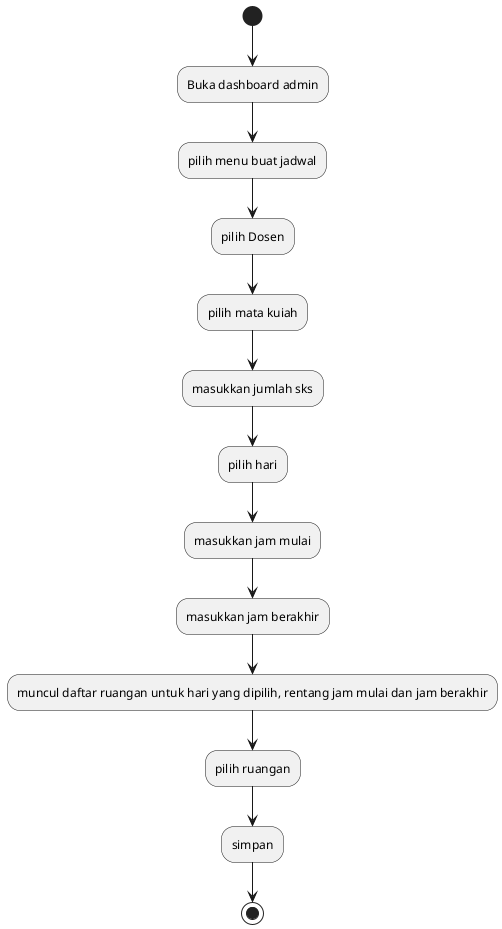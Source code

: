 @startuml buat_jadwal

(*) --> Buka dashboard admin
--> pilih menu buat jadwal
--> pilih Dosen
--> pilih mata kuiah
--> masukkan jumlah sks
--> pilih hari
--> masukkan jam mulai
--> masukkan jam berakhir
--> muncul daftar ruangan untuk hari yang dipilih, rentang jam mulai dan jam berakhir
--> pilih ruangan
' if "ruangan sudah terisi?" then
'     --> [terisi] disabled nama kelas (tidak bisa dipilih)
' else
'     --> [kosong] pilih kelas
' endif
--> simpan
--> (*)

@enduml